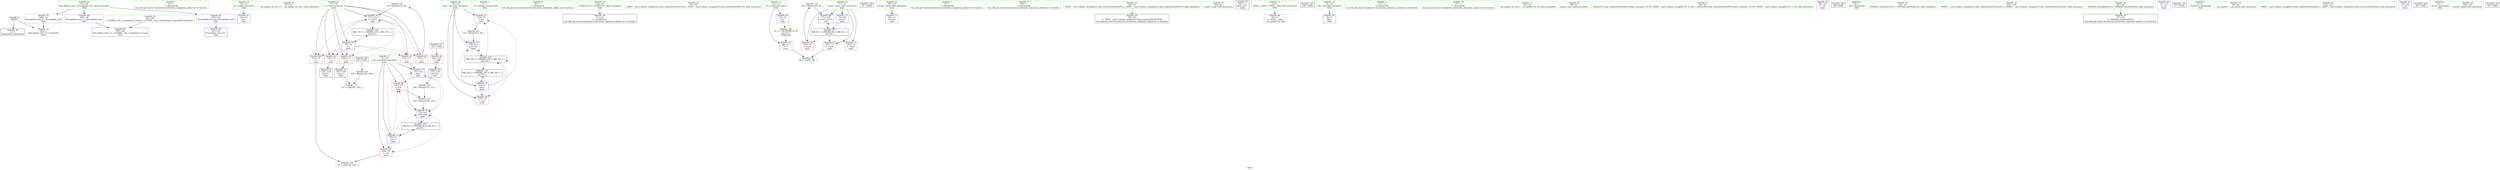 digraph "SVFG" {
	label="SVFG";

	Node0x555ee865cb60 [shape=record,color=grey,label="{NodeID: 0\nNullPtr}"];
	Node0x555ee865cb60 -> Node0x555ee86715a0[style=solid];
	Node0x555ee865cb60 -> Node0x555ee86743a0[style=solid];
	Node0x555ee866f550 [shape=record,color=green,label="{NodeID: 7\n25\<--1\n\<--dummyObj\nCan only get source location for instruction, argument, global var or function.}"];
	Node0x555ee8670180 [shape=record,color=green,label="{NodeID: 14\n14\<--15\nn\<--n_field_insensitive\nGlob }"];
	Node0x555ee8670180 -> Node0x555ee86740a0[style=solid];
	Node0x555ee8670790 [shape=record,color=green,label="{NodeID: 21\n51\<--52\n__cxx_global_var_init.1\<--__cxx_global_var_init.1_field_insensitive\n}"];
	Node0x555ee8676be0 [shape=record,color=grey,label="{NodeID: 111\n133 = Binary(132, 85, )\n}"];
	Node0x555ee8676be0 -> Node0x555ee8674b20[style=solid];
	Node0x555ee8670e00 [shape=record,color=green,label="{NodeID: 28\n75\<--76\nans\<--ans_field_insensitive\nmain\n}"];
	Node0x555ee8670e00 -> Node0x555ee8673820[style=solid];
	Node0x555ee8670e00 -> Node0x555ee86738f0[style=solid];
	Node0x555ee8670e00 -> Node0x555ee8674710[style=solid];
	Node0x555ee8670e00 -> Node0x555ee86748b0[style=solid];
	Node0x555ee8677660 [shape=record,color=grey,label="{NodeID: 118\n111 = cmp(109, 110, )\n}"];
	Node0x555ee86714a0 [shape=record,color=green,label="{NodeID: 35\n26\<--162\n_GLOBAL__sub_I_azariamuh_0_0.cpp\<--_GLOBAL__sub_I_azariamuh_0_0.cpp_field_insensitive\n}"];
	Node0x555ee86714a0 -> Node0x555ee86742a0[style=solid];
	Node0x555ee8671b40 [shape=record,color=black,label="{NodeID: 42\n120\<--119\nconv8\<--\nmain\n}"];
	Node0x555ee8673140 [shape=record,color=purple,label="{NodeID: 49\n168\<--24\nllvm.global_ctors_1\<--llvm.global_ctors\nGlob }"];
	Node0x555ee8673140 -> Node0x555ee86742a0[style=solid];
	Node0x555ee8673750 [shape=record,color=red,label="{NodeID: 56\n128\<--73\n\<--cek\nmain\n}"];
	Node0x555ee8673750 -> Node0x555ee8676ee0[style=solid];
	Node0x555ee8684930 [shape=record,color=black,label="{NodeID: 146\n102 = PHI()\n}"];
	Node0x555ee8684930 -> Node0x555ee8676aa0[style=solid];
	Node0x555ee8673d00 [shape=record,color=red,label="{NodeID: 63\n132\<--77\n\<--i\nmain\n}"];
	Node0x555ee8673d00 -> Node0x555ee8676be0[style=solid];
	Node0x555ee86743a0 [shape=record,color=blue, style = dotted,label="{NodeID: 70\n169\<--3\nllvm.global_ctors_2\<--dummyVal\nGlob }"];
	Node0x555ee8674980 [shape=record,color=blue,label="{NodeID: 77\n73\<--116\ncek\<--\nmain\n}"];
	Node0x555ee8674980 -> Node0x555ee8673750[style=dashed];
	Node0x555ee8674980 -> Node0x555ee8674a50[style=dashed];
	Node0x555ee865d390 [shape=record,color=green,label="{NodeID: 1\n7\<--1\n__dso_handle\<--dummyObj\nGlob }"];
	Node0x555ee866f5e0 [shape=record,color=green,label="{NodeID: 8\n85\<--1\n\<--dummyObj\nCan only get source location for instruction, argument, global var or function.}"];
	Node0x555ee8670250 [shape=record,color=green,label="{NodeID: 15\n16\<--18\n_Z1sB5cxx11\<--_Z1sB5cxx11_field_insensitive\nGlob }"];
	Node0x555ee8670250 -> Node0x555ee8671770[style=solid];
	Node0x555ee8670890 [shape=record,color=green,label="{NodeID: 22\n55\<--56\n_ZNSt7__cxx1112basic_stringIcSt11char_traitsIcESaIcEEC1Ev\<--_ZNSt7__cxx1112basic_stringIcSt11char_traitsIcESaIcEEC1Ev_field_insensitive\n}"];
	Node0x555ee8676d60 [shape=record,color=grey,label="{NodeID: 112\n144 = Binary(143, 85, )\n}"];
	Node0x555ee8676d60 -> Node0x555ee8674bf0[style=solid];
	Node0x555ee8670ed0 [shape=record,color=green,label="{NodeID: 29\n77\<--78\ni\<--i_field_insensitive\nmain\n}"];
	Node0x555ee8670ed0 -> Node0x555ee86739c0[style=solid];
	Node0x555ee8670ed0 -> Node0x555ee8673a90[style=solid];
	Node0x555ee8670ed0 -> Node0x555ee8673b60[style=solid];
	Node0x555ee8670ed0 -> Node0x555ee8673c30[style=solid];
	Node0x555ee8670ed0 -> Node0x555ee8673d00[style=solid];
	Node0x555ee8670ed0 -> Node0x555ee86747e0[style=solid];
	Node0x555ee8670ed0 -> Node0x555ee8674b20[style=solid];
	Node0x555ee86715a0 [shape=record,color=black,label="{NodeID: 36\n2\<--3\ndummyVal\<--dummyVal\n}"];
	Node0x555ee8671c10 [shape=record,color=black,label="{NodeID: 43\n125\<--124\nconv10\<--\nmain\n}"];
	Node0x555ee8671c10 -> Node0x555ee86771e0[style=solid];
	Node0x555ee8673240 [shape=record,color=purple,label="{NodeID: 50\n169\<--24\nllvm.global_ctors_2\<--llvm.global_ctors\nGlob }"];
	Node0x555ee8673240 -> Node0x555ee86743a0[style=solid];
	Node0x555ee84eda80 [shape=record,color=black,label="{NodeID: 140\n81 = PHI()\n}"];
	Node0x555ee8673820 [shape=record,color=red,label="{NodeID: 57\n113\<--75\n\<--ans\nmain\n}"];
	Node0x555ee8673820 -> Node0x555ee8677060[style=solid];
	Node0x555ee8684a60 [shape=record,color=black,label="{NodeID: 147\n121 = PHI()\n}"];
	Node0x555ee8684a60 -> Node0x555ee8673dd0[style=solid];
	Node0x555ee8673dd0 [shape=record,color=red,label="{NodeID: 64\n124\<--121\n\<--call9\nmain\n}"];
	Node0x555ee8673dd0 -> Node0x555ee8671c10[style=solid];
	Node0x555ee86744a0 [shape=record,color=blue,label="{NodeID: 71\n69\<--12\nretval\<--\nmain\n}"];
	Node0x555ee8674a50 [shape=record,color=blue,label="{NodeID: 78\n73\<--129\ncek\<--add\nmain\n}"];
	Node0x555ee8674a50 -> Node0x555ee8673680[style=dashed];
	Node0x555ee8674a50 -> Node0x555ee8673750[style=dashed];
	Node0x555ee8674a50 -> Node0x555ee8674980[style=dashed];
	Node0x555ee8674a50 -> Node0x555ee8674a50[style=dashed];
	Node0x555ee8674a50 -> Node0x555ee867ba50[style=dashed];
	Node0x555ee865bc70 [shape=record,color=green,label="{NodeID: 2\n9\<--1\n\<--dummyObj\nCan only get source location for instruction, argument, global var or function.}"];
	Node0x555ee866f670 [shape=record,color=green,label="{NodeID: 9\n106\<--1\n\<--dummyObj\nCan only get source location for instruction, argument, global var or function.}"];
	Node0x555ee8670320 [shape=record,color=green,label="{NodeID: 16\n24\<--28\nllvm.global_ctors\<--llvm.global_ctors_field_insensitive\nGlob }"];
	Node0x555ee8670320 -> Node0x555ee8673040[style=solid];
	Node0x555ee8670320 -> Node0x555ee8673140[style=solid];
	Node0x555ee8670320 -> Node0x555ee8673240[style=solid];
	Node0x555ee8670990 [shape=record,color=green,label="{NodeID: 23\n59\<--63\n_ZNSt7__cxx1112basic_stringIcSt11char_traitsIcESaIcEED1Ev\<--_ZNSt7__cxx1112basic_stringIcSt11char_traitsIcESaIcEED1Ev_field_insensitive\n}"];
	Node0x555ee8670990 -> Node0x555ee8671970[style=solid];
	Node0x555ee8676ee0 [shape=record,color=grey,label="{NodeID: 113\n129 = Binary(128, 126, )\n}"];
	Node0x555ee8676ee0 -> Node0x555ee8674a50[style=solid];
	Node0x555ee8670fa0 [shape=record,color=green,label="{NodeID: 30\n82\<--83\nscanf\<--scanf_field_insensitive\n}"];
	Node0x555ee867b050 [shape=record,color=black,label="{NodeID: 120\nMR_10V_6 = PHI(MR_10V_5, MR_10V_4, )\npts\{76 \}\n}"];
	Node0x555ee867b050 -> Node0x555ee8673820[style=dashed];
	Node0x555ee867b050 -> Node0x555ee86738f0[style=dashed];
	Node0x555ee867b050 -> Node0x555ee86748b0[style=dashed];
	Node0x555ee867b050 -> Node0x555ee867b050[style=dashed];
	Node0x555ee867b050 -> Node0x555ee867bf50[style=dashed];
	Node0x555ee86716a0 [shape=record,color=black,label="{NodeID: 37\n68\<--12\nmain_ret\<--\nmain\n}"];
	Node0x555ee8671ce0 [shape=record,color=purple,label="{NodeID: 44\n35\<--4\n\<--_ZStL8__ioinit\n__cxx_global_var_init\n}"];
	Node0x555ee8673340 [shape=record,color=red,label="{NodeID: 51\n88\<--11\n\<--T\nmain\n}"];
	Node0x555ee8673340 -> Node0x555ee8677360[style=solid];
	Node0x555ee86832e0 [shape=record,color=black,label="{NodeID: 141\n139 = PHI()\n}"];
	Node0x555ee86738f0 [shape=record,color=red,label="{NodeID: 58\n137\<--75\n\<--ans\nmain\n}"];
	Node0x555ee8673ea0 [shape=record,color=blue,label="{NodeID: 65\n8\<--9\ninf\<--\nGlob }"];
	Node0x555ee8674570 [shape=record,color=blue,label="{NodeID: 72\n71\<--85\ncases\<--\nmain\n}"];
	Node0x555ee8674570 -> Node0x555ee867b550[style=dashed];
	Node0x555ee8674b20 [shape=record,color=blue,label="{NodeID: 79\n77\<--133\ni\<--inc12\nmain\n}"];
	Node0x555ee8674b20 -> Node0x555ee86739c0[style=dashed];
	Node0x555ee8674b20 -> Node0x555ee8673a90[style=dashed];
	Node0x555ee8674b20 -> Node0x555ee8673b60[style=dashed];
	Node0x555ee8674b20 -> Node0x555ee8673c30[style=dashed];
	Node0x555ee8674b20 -> Node0x555ee8673d00[style=dashed];
	Node0x555ee8674b20 -> Node0x555ee8674b20[style=dashed];
	Node0x555ee8674b20 -> Node0x555ee867c450[style=dashed];
	Node0x555ee865d480 [shape=record,color=green,label="{NodeID: 3\n12\<--1\n\<--dummyObj\nCan only get source location for instruction, argument, global var or function.}"];
	Node0x555ee866ff40 [shape=record,color=green,label="{NodeID: 10\n127\<--1\n\<--dummyObj\nCan only get source location for instruction, argument, global var or function.}"];
	Node0x555ee86703f0 [shape=record,color=green,label="{NodeID: 17\n29\<--30\n__cxx_global_var_init\<--__cxx_global_var_init_field_insensitive\n}"];
	Node0x555ee8670a90 [shape=record,color=green,label="{NodeID: 24\n66\<--67\nmain\<--main_field_insensitive\n}"];
	Node0x555ee8677060 [shape=record,color=grey,label="{NodeID: 114\n114 = Binary(113, 85, )\n}"];
	Node0x555ee8677060 -> Node0x555ee86748b0[style=solid];
	Node0x555ee86710a0 [shape=record,color=green,label="{NodeID: 31\n94\<--95\n_ZStrsIcSt11char_traitsIcESaIcEERSt13basic_istreamIT_T0_ES7_RNSt7__cxx1112basic_stringIS4_S5_T1_EE\<--_ZStrsIcSt11char_traitsIcESaIcEERSt13basic_istreamIT_T0_ES7_RNSt7__cxx1112basic_stringIS4_S5_T1_EE_field_insensitive\n}"];
	Node0x555ee867b550 [shape=record,color=black,label="{NodeID: 121\nMR_6V_3 = PHI(MR_6V_4, MR_6V_2, )\npts\{72 \}\n}"];
	Node0x555ee867b550 -> Node0x555ee8673410[style=dashed];
	Node0x555ee867b550 -> Node0x555ee86734e0[style=dashed];
	Node0x555ee867b550 -> Node0x555ee86735b0[style=dashed];
	Node0x555ee867b550 -> Node0x555ee8674bf0[style=dashed];
	Node0x555ee8671770 [shape=record,color=black,label="{NodeID: 38\n17\<--16\n\<--_Z1sB5cxx11\nCan only get source location for instruction, argument, global var or function.}"];
	Node0x555ee867d850 [shape=record,color=yellow,style=double,label="{NodeID: 128\n2V_1 = ENCHI(MR_2V_0)\npts\{13 \}\nFun[main]}"];
	Node0x555ee867d850 -> Node0x555ee8673340[style=dashed];
	Node0x555ee8671db0 [shape=record,color=purple,label="{NodeID: 45\n80\<--19\n\<--.str\nmain\n}"];
	Node0x555ee8673410 [shape=record,color=red,label="{NodeID: 52\n87\<--71\n\<--cases\nmain\n}"];
	Node0x555ee8673410 -> Node0x555ee8677360[style=solid];
	Node0x555ee86833e0 [shape=record,color=black,label="{NodeID: 142\n36 = PHI()\n}"];
	Node0x555ee86739c0 [shape=record,color=red,label="{NodeID: 59\n100\<--77\n\<--i\nmain\n}"];
	Node0x555ee86739c0 -> Node0x555ee8671a70[style=solid];
	Node0x555ee8673fa0 [shape=record,color=blue,label="{NodeID: 66\n11\<--12\nT\<--\nGlob }"];
	Node0x555ee8673fa0 -> Node0x555ee867d850[style=dashed];
	Node0x555ee8674640 [shape=record,color=blue,label="{NodeID: 73\n73\<--12\ncek\<--\nmain\n}"];
	Node0x555ee8674640 -> Node0x555ee8673680[style=dashed];
	Node0x555ee8674640 -> Node0x555ee8673750[style=dashed];
	Node0x555ee8674640 -> Node0x555ee8674980[style=dashed];
	Node0x555ee8674640 -> Node0x555ee8674a50[style=dashed];
	Node0x555ee8674640 -> Node0x555ee867ba50[style=dashed];
	Node0x555ee8674bf0 [shape=record,color=blue,label="{NodeID: 80\n71\<--144\ncases\<--inc15\nmain\n}"];
	Node0x555ee8674bf0 -> Node0x555ee867b550[style=dashed];
	Node0x555ee865cfb0 [shape=record,color=green,label="{NodeID: 4\n19\<--1\n.str\<--dummyObj\nGlob }"];
	Node0x555ee866ffd0 [shape=record,color=green,label="{NodeID: 11\n4\<--6\n_ZStL8__ioinit\<--_ZStL8__ioinit_field_insensitive\nGlob }"];
	Node0x555ee866ffd0 -> Node0x555ee8671ce0[style=solid];
	Node0x555ee86704c0 [shape=record,color=green,label="{NodeID: 18\n33\<--34\n_ZNSt8ios_base4InitC1Ev\<--_ZNSt8ios_base4InitC1Ev_field_insensitive\n}"];
	Node0x555ee8670b90 [shape=record,color=green,label="{NodeID: 25\n69\<--70\nretval\<--retval_field_insensitive\nmain\n}"];
	Node0x555ee8670b90 -> Node0x555ee86744a0[style=solid];
	Node0x555ee86771e0 [shape=record,color=grey,label="{NodeID: 115\n126 = Binary(125, 127, )\n}"];
	Node0x555ee86771e0 -> Node0x555ee8676ee0[style=solid];
	Node0x555ee86711a0 [shape=record,color=green,label="{NodeID: 32\n103\<--104\n_ZNKSt7__cxx1112basic_stringIcSt11char_traitsIcESaIcEE4sizeEv\<--_ZNKSt7__cxx1112basic_stringIcSt11char_traitsIcESaIcEE4sizeEv_field_insensitive\n}"];
	Node0x555ee867ba50 [shape=record,color=black,label="{NodeID: 122\nMR_8V_2 = PHI(MR_8V_4, MR_8V_1, )\npts\{74 \}\n}"];
	Node0x555ee867ba50 -> Node0x555ee8674640[style=dashed];
	Node0x555ee8671870 [shape=record,color=black,label="{NodeID: 39\n37\<--38\n\<--_ZNSt8ios_base4InitD1Ev\nCan only get source location for instruction, argument, global var or function.}"];
	Node0x555ee8671e80 [shape=record,color=purple,label="{NodeID: 46\n91\<--19\n\<--.str\nmain\n}"];
	Node0x555ee86734e0 [shape=record,color=red,label="{NodeID: 53\n136\<--71\n\<--cases\nmain\n}"];
	Node0x555ee86834e0 [shape=record,color=black,label="{NodeID: 143\n57 = PHI()\n}"];
	Node0x555ee8673a90 [shape=record,color=red,label="{NodeID: 60\n110\<--77\n\<--i\nmain\n}"];
	Node0x555ee8673a90 -> Node0x555ee8677660[style=solid];
	Node0x555ee86740a0 [shape=record,color=blue,label="{NodeID: 67\n14\<--12\nn\<--\nGlob }"];
	Node0x555ee8674710 [shape=record,color=blue,label="{NodeID: 74\n75\<--12\nans\<--\nmain\n}"];
	Node0x555ee8674710 -> Node0x555ee8673820[style=dashed];
	Node0x555ee8674710 -> Node0x555ee86738f0[style=dashed];
	Node0x555ee8674710 -> Node0x555ee86748b0[style=dashed];
	Node0x555ee8674710 -> Node0x555ee867b050[style=dashed];
	Node0x555ee8674710 -> Node0x555ee867bf50[style=dashed];
	Node0x555ee865cd30 [shape=record,color=green,label="{NodeID: 5\n21\<--1\n_ZSt3cin\<--dummyObj\nGlob }"];
	Node0x555ee8670060 [shape=record,color=green,label="{NodeID: 12\n8\<--10\ninf\<--inf_field_insensitive\nGlob }"];
	Node0x555ee8670060 -> Node0x555ee8673ea0[style=solid];
	Node0x555ee8670590 [shape=record,color=green,label="{NodeID: 19\n39\<--40\n__cxa_atexit\<--__cxa_atexit_field_insensitive\n}"];
	Node0x555ee8670c60 [shape=record,color=green,label="{NodeID: 26\n71\<--72\ncases\<--cases_field_insensitive\nmain\n}"];
	Node0x555ee8670c60 -> Node0x555ee8673410[style=solid];
	Node0x555ee8670c60 -> Node0x555ee86734e0[style=solid];
	Node0x555ee8670c60 -> Node0x555ee86735b0[style=solid];
	Node0x555ee8670c60 -> Node0x555ee8674570[style=solid];
	Node0x555ee8670c60 -> Node0x555ee8674bf0[style=solid];
	Node0x555ee8677360 [shape=record,color=grey,label="{NodeID: 116\n89 = cmp(87, 88, )\n}"];
	Node0x555ee86712a0 [shape=record,color=green,label="{NodeID: 33\n122\<--123\n_ZNSt7__cxx1112basic_stringIcSt11char_traitsIcESaIcEEixEm\<--_ZNSt7__cxx1112basic_stringIcSt11char_traitsIcESaIcEEixEm_field_insensitive\n}"];
	Node0x555ee867bf50 [shape=record,color=black,label="{NodeID: 123\nMR_10V_2 = PHI(MR_10V_4, MR_10V_1, )\npts\{76 \}\n}"];
	Node0x555ee867bf50 -> Node0x555ee8674710[style=dashed];
	Node0x555ee8671970 [shape=record,color=black,label="{NodeID: 40\n58\<--59\n\<--_ZNSt7__cxx1112basic_stringIcSt11char_traitsIcESaIcEED1Ev\nCan only get source location for instruction, argument, global var or function.}"];
	Node0x555ee8671f50 [shape=record,color=purple,label="{NodeID: 47\n138\<--22\n\<--.str.2\nmain\n}"];
	Node0x555ee86735b0 [shape=record,color=red,label="{NodeID: 54\n143\<--71\n\<--cases\nmain\n}"];
	Node0x555ee86735b0 -> Node0x555ee8676d60[style=solid];
	Node0x555ee86835e0 [shape=record,color=black,label="{NodeID: 144\n92 = PHI()\n}"];
	Node0x555ee8673b60 [shape=record,color=red,label="{NodeID: 61\n116\<--77\n\<--i\nmain\n}"];
	Node0x555ee8673b60 -> Node0x555ee8674980[style=solid];
	Node0x555ee86741a0 [shape=record,color=blue,label="{NodeID: 68\n167\<--25\nllvm.global_ctors_0\<--\nGlob }"];
	Node0x555ee86747e0 [shape=record,color=blue,label="{NodeID: 75\n77\<--12\ni\<--\nmain\n}"];
	Node0x555ee86747e0 -> Node0x555ee86739c0[style=dashed];
	Node0x555ee86747e0 -> Node0x555ee8673a90[style=dashed];
	Node0x555ee86747e0 -> Node0x555ee8673b60[style=dashed];
	Node0x555ee86747e0 -> Node0x555ee8673c30[style=dashed];
	Node0x555ee86747e0 -> Node0x555ee8673d00[style=dashed];
	Node0x555ee86747e0 -> Node0x555ee8674b20[style=dashed];
	Node0x555ee86747e0 -> Node0x555ee867c450[style=dashed];
	Node0x555ee865cdc0 [shape=record,color=green,label="{NodeID: 6\n22\<--1\n.str.2\<--dummyObj\nGlob }"];
	Node0x555ee86700f0 [shape=record,color=green,label="{NodeID: 13\n11\<--13\nT\<--T_field_insensitive\nGlob }"];
	Node0x555ee86700f0 -> Node0x555ee8673340[style=solid];
	Node0x555ee86700f0 -> Node0x555ee8673fa0[style=solid];
	Node0x555ee8670690 [shape=record,color=green,label="{NodeID: 20\n38\<--44\n_ZNSt8ios_base4InitD1Ev\<--_ZNSt8ios_base4InitD1Ev_field_insensitive\n}"];
	Node0x555ee8670690 -> Node0x555ee8671870[style=solid];
	Node0x555ee8676aa0 [shape=record,color=grey,label="{NodeID: 110\n105 = Binary(102, 106, )\n}"];
	Node0x555ee8676aa0 -> Node0x555ee86774e0[style=solid];
	Node0x555ee8670d30 [shape=record,color=green,label="{NodeID: 27\n73\<--74\ncek\<--cek_field_insensitive\nmain\n}"];
	Node0x555ee8670d30 -> Node0x555ee8673680[style=solid];
	Node0x555ee8670d30 -> Node0x555ee8673750[style=solid];
	Node0x555ee8670d30 -> Node0x555ee8674640[style=solid];
	Node0x555ee8670d30 -> Node0x555ee8674980[style=solid];
	Node0x555ee8670d30 -> Node0x555ee8674a50[style=solid];
	Node0x555ee86774e0 [shape=record,color=grey,label="{NodeID: 117\n107 = cmp(101, 105, )\n}"];
	Node0x555ee86713a0 [shape=record,color=green,label="{NodeID: 34\n140\<--141\nprintf\<--printf_field_insensitive\n}"];
	Node0x555ee867c450 [shape=record,color=black,label="{NodeID: 124\nMR_12V_2 = PHI(MR_12V_4, MR_12V_1, )\npts\{78 \}\n}"];
	Node0x555ee867c450 -> Node0x555ee86747e0[style=dashed];
	Node0x555ee8671a70 [shape=record,color=black,label="{NodeID: 41\n101\<--100\nconv\<--\nmain\n}"];
	Node0x555ee8671a70 -> Node0x555ee86774e0[style=solid];
	Node0x555ee8673040 [shape=record,color=purple,label="{NodeID: 48\n167\<--24\nllvm.global_ctors_0\<--llvm.global_ctors\nGlob }"];
	Node0x555ee8673040 -> Node0x555ee86741a0[style=solid];
	Node0x555ee8673680 [shape=record,color=red,label="{NodeID: 55\n109\<--73\n\<--cek\nmain\n}"];
	Node0x555ee8673680 -> Node0x555ee8677660[style=solid];
	Node0x555ee86836e0 [shape=record,color=black,label="{NodeID: 145\n93 = PHI()\n}"];
	Node0x555ee8673c30 [shape=record,color=red,label="{NodeID: 62\n119\<--77\n\<--i\nmain\n}"];
	Node0x555ee8673c30 -> Node0x555ee8671b40[style=solid];
	Node0x555ee86742a0 [shape=record,color=blue,label="{NodeID: 69\n168\<--26\nllvm.global_ctors_1\<--_GLOBAL__sub_I_azariamuh_0_0.cpp\nGlob }"];
	Node0x555ee86748b0 [shape=record,color=blue,label="{NodeID: 76\n75\<--114\nans\<--inc\nmain\n}"];
	Node0x555ee86748b0 -> Node0x555ee867b050[style=dashed];
}
